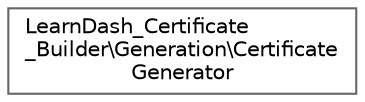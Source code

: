 digraph "Graphical Class Hierarchy"
{
 // LATEX_PDF_SIZE
  bgcolor="transparent";
  edge [fontname=Helvetica,fontsize=10,labelfontname=Helvetica,labelfontsize=10];
  node [fontname=Helvetica,fontsize=10,shape=box,height=0.2,width=0.4];
  rankdir="LR";
  Node0 [id="Node000000",label="LearnDash_Certificate\l_Builder\\Generation\\Certificate\lGenerator",height=0.2,width=0.4,color="grey40", fillcolor="white", style="filled",URL="$classLearnDash__Certificate__Builder_1_1Generation_1_1CertificateGenerator.html",tooltip=" "];
}
